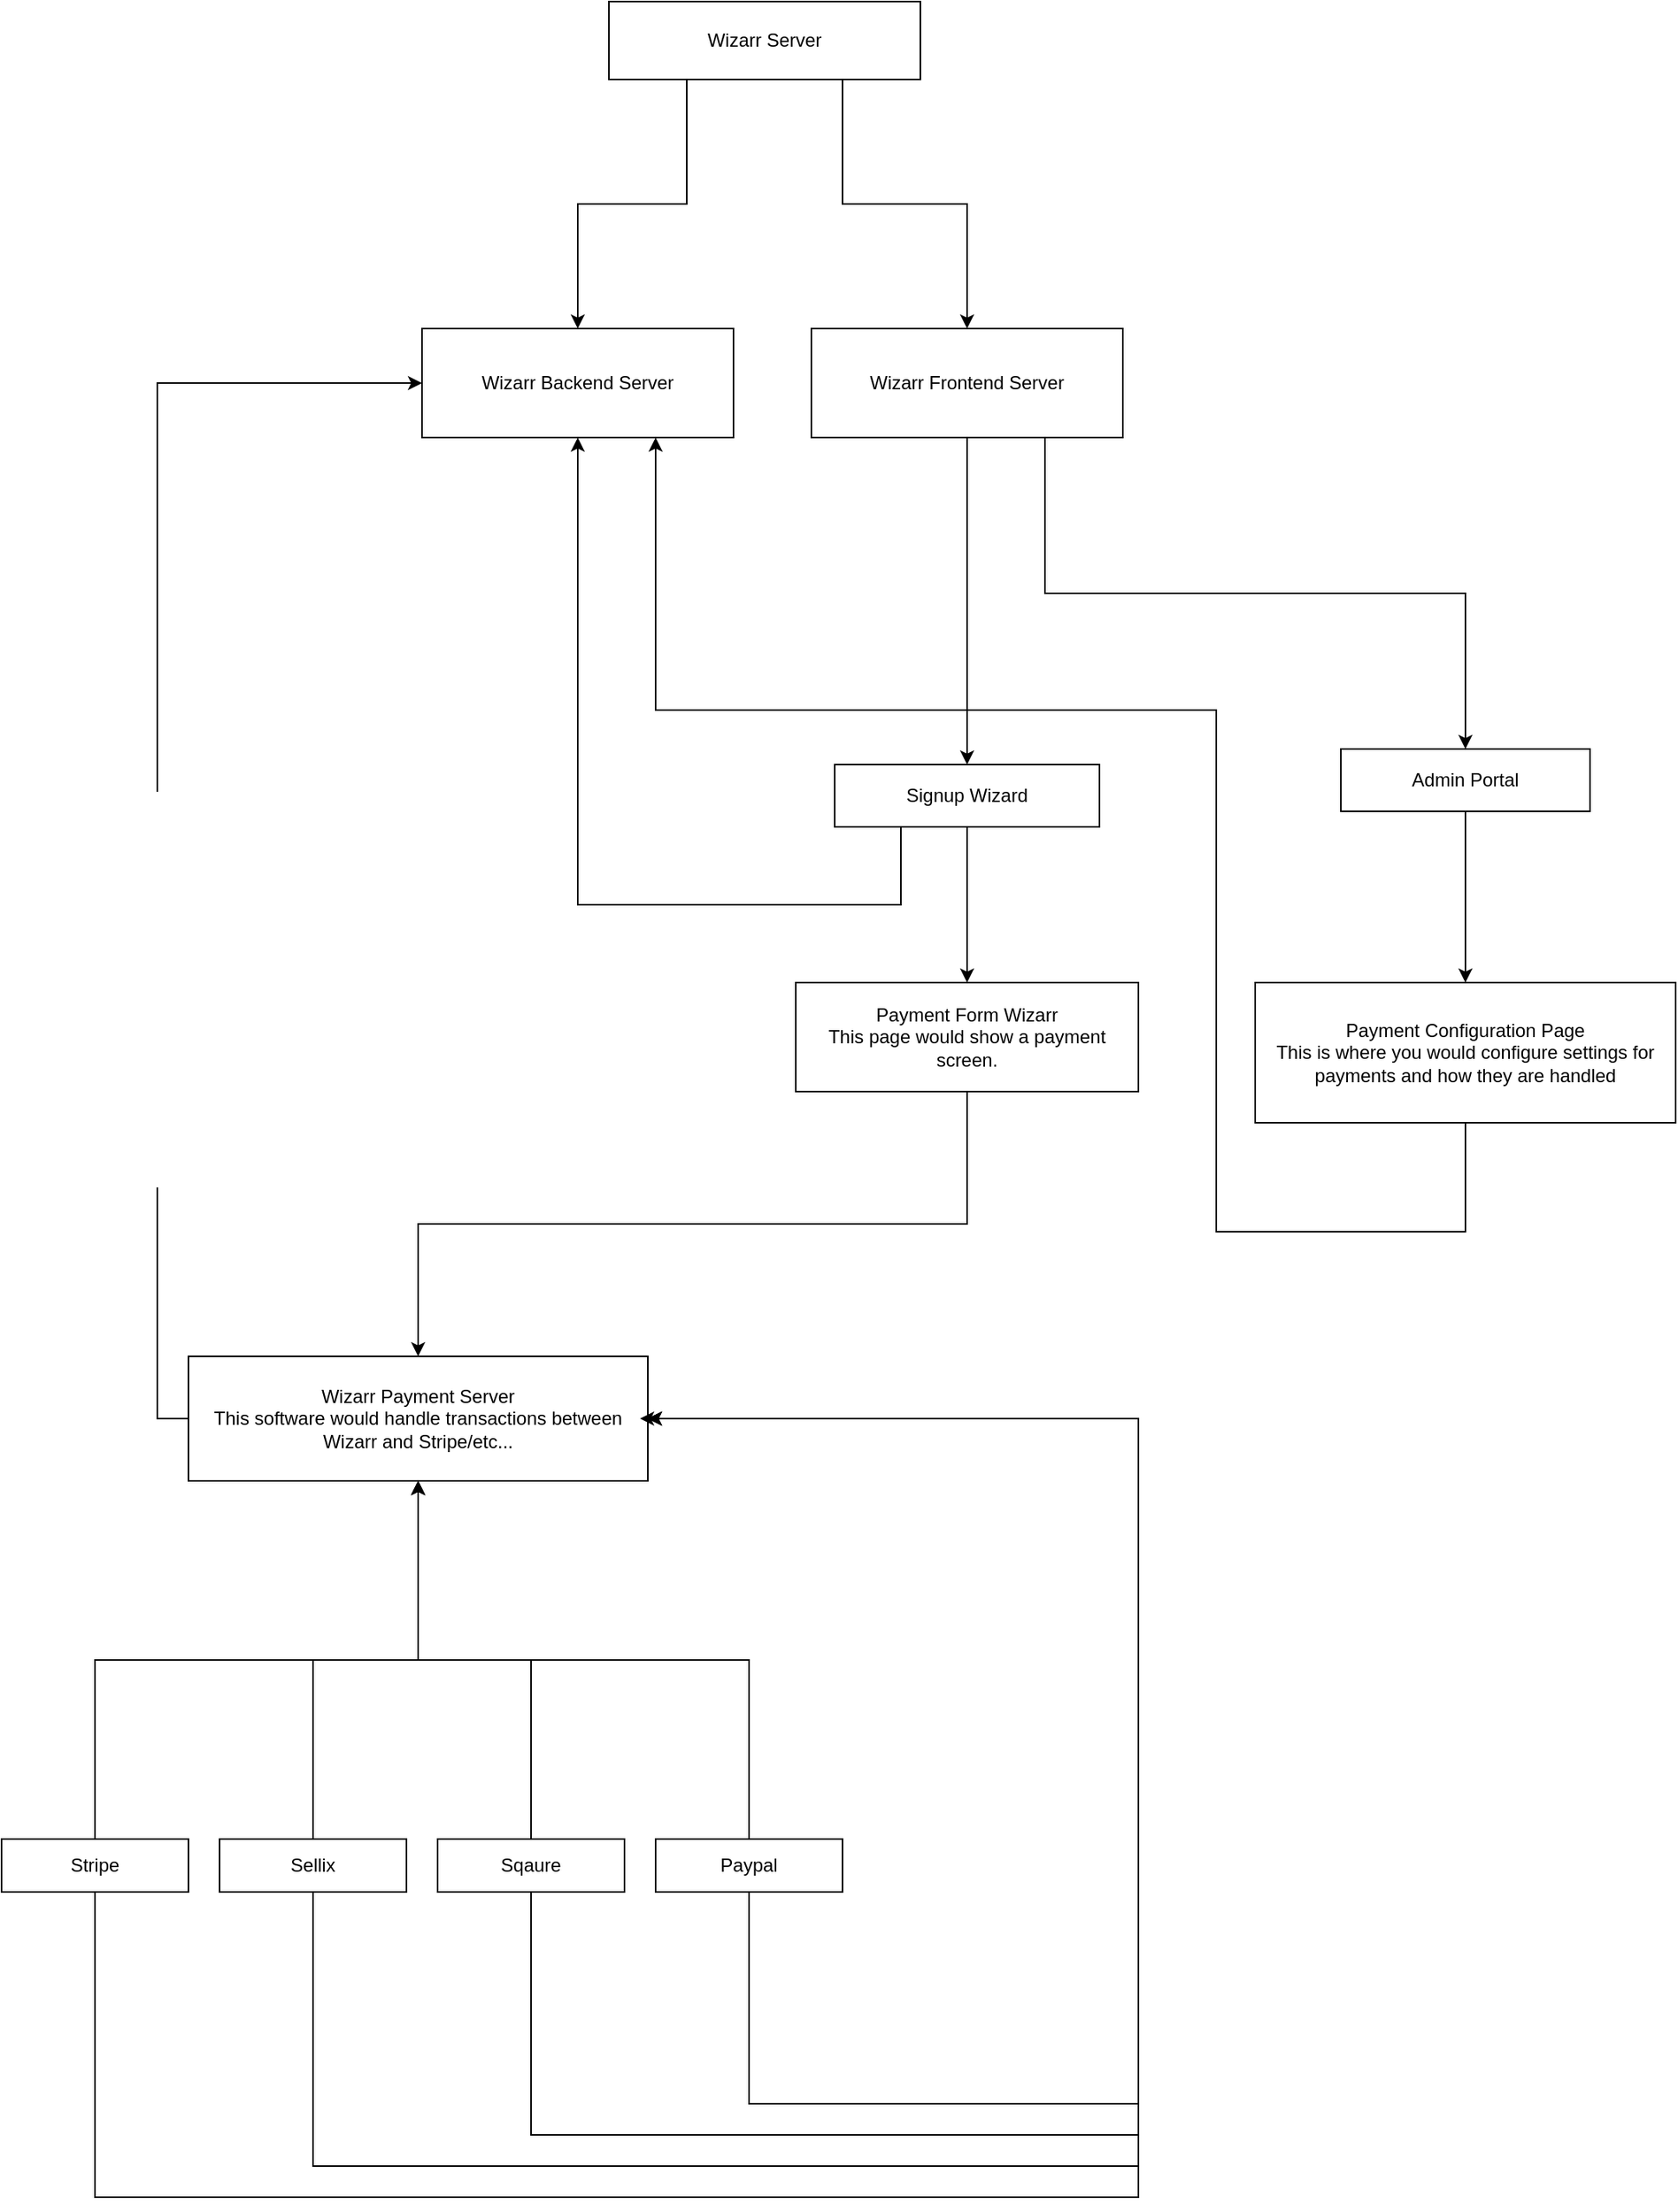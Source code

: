 <mxfile version="21.6.9" type="github">
  <diagram id="C5RBs43oDa-KdzZeNtuy" name="Page-1">
    <mxGraphModel dx="4018" dy="2900" grid="1" gridSize="10" guides="1" tooltips="1" connect="1" arrows="1" fold="1" page="1" pageScale="1" pageWidth="827" pageHeight="1169" math="0" shadow="0">
      <root>
        <mxCell id="WIyWlLk6GJQsqaUBKTNV-0" />
        <mxCell id="WIyWlLk6GJQsqaUBKTNV-1" parent="WIyWlLk6GJQsqaUBKTNV-0" />
        <mxCell id="pIVJt7jjB169_U8zp-Aa-2" style="edgeStyle=orthogonalEdgeStyle;rounded=0;orthogonalLoop=1;jettySize=auto;html=1;exitX=0.5;exitY=1;exitDx=0;exitDy=0;entryX=0.5;entryY=0;entryDx=0;entryDy=0;" edge="1" parent="WIyWlLk6GJQsqaUBKTNV-1" source="pIVJt7jjB169_U8zp-Aa-0" target="pIVJt7jjB169_U8zp-Aa-1">
          <mxGeometry relative="1" as="geometry" />
        </mxCell>
        <mxCell id="pIVJt7jjB169_U8zp-Aa-0" value="Payment Form Wizarr&lt;br&gt;This page would show a payment screen." style="rounded=0;whiteSpace=wrap;html=1;" vertex="1" parent="WIyWlLk6GJQsqaUBKTNV-1">
          <mxGeometry x="270" y="60" width="220" height="70" as="geometry" />
        </mxCell>
        <mxCell id="pIVJt7jjB169_U8zp-Aa-23" style="edgeStyle=orthogonalEdgeStyle;rounded=0;orthogonalLoop=1;jettySize=auto;html=1;exitX=0;exitY=0.5;exitDx=0;exitDy=0;entryX=0;entryY=0.5;entryDx=0;entryDy=0;" edge="1" parent="WIyWlLk6GJQsqaUBKTNV-1" source="pIVJt7jjB169_U8zp-Aa-1" target="pIVJt7jjB169_U8zp-Aa-22">
          <mxGeometry relative="1" as="geometry" />
        </mxCell>
        <mxCell id="pIVJt7jjB169_U8zp-Aa-1" value="Wizarr Payment Server&lt;br&gt;This software would handle transactions between Wizarr and Stripe/etc..." style="rounded=0;whiteSpace=wrap;html=1;" vertex="1" parent="WIyWlLk6GJQsqaUBKTNV-1">
          <mxGeometry x="-120" y="300" width="295" height="80" as="geometry" />
        </mxCell>
        <mxCell id="pIVJt7jjB169_U8zp-Aa-7" style="edgeStyle=orthogonalEdgeStyle;rounded=0;orthogonalLoop=1;jettySize=auto;html=1;exitX=0.5;exitY=0;exitDx=0;exitDy=0;entryX=0.5;entryY=1;entryDx=0;entryDy=0;" edge="1" parent="WIyWlLk6GJQsqaUBKTNV-1" source="pIVJt7jjB169_U8zp-Aa-3" target="pIVJt7jjB169_U8zp-Aa-1">
          <mxGeometry relative="1" as="geometry" />
        </mxCell>
        <mxCell id="pIVJt7jjB169_U8zp-Aa-29" style="edgeStyle=orthogonalEdgeStyle;rounded=0;orthogonalLoop=1;jettySize=auto;html=1;exitX=0.5;exitY=1;exitDx=0;exitDy=0;entryX=1;entryY=0.5;entryDx=0;entryDy=0;" edge="1" parent="WIyWlLk6GJQsqaUBKTNV-1" source="pIVJt7jjB169_U8zp-Aa-3" target="pIVJt7jjB169_U8zp-Aa-1">
          <mxGeometry relative="1" as="geometry">
            <Array as="points">
              <mxPoint x="-180" y="840" />
              <mxPoint x="490" y="840" />
              <mxPoint x="490" y="340" />
            </Array>
          </mxGeometry>
        </mxCell>
        <mxCell id="pIVJt7jjB169_U8zp-Aa-3" value="Stripe" style="rounded=0;whiteSpace=wrap;html=1;" vertex="1" parent="WIyWlLk6GJQsqaUBKTNV-1">
          <mxGeometry x="-240" y="610" width="120" height="34" as="geometry" />
        </mxCell>
        <mxCell id="pIVJt7jjB169_U8zp-Aa-8" style="edgeStyle=orthogonalEdgeStyle;rounded=0;orthogonalLoop=1;jettySize=auto;html=1;exitX=0.5;exitY=0;exitDx=0;exitDy=0;" edge="1" parent="WIyWlLk6GJQsqaUBKTNV-1" source="pIVJt7jjB169_U8zp-Aa-4" target="pIVJt7jjB169_U8zp-Aa-1">
          <mxGeometry relative="1" as="geometry" />
        </mxCell>
        <mxCell id="pIVJt7jjB169_U8zp-Aa-30" style="edgeStyle=orthogonalEdgeStyle;rounded=0;orthogonalLoop=1;jettySize=auto;html=1;exitX=0.5;exitY=1;exitDx=0;exitDy=0;" edge="1" parent="WIyWlLk6GJQsqaUBKTNV-1" source="pIVJt7jjB169_U8zp-Aa-4">
          <mxGeometry relative="1" as="geometry">
            <mxPoint x="170" y="340" as="targetPoint" />
            <Array as="points">
              <mxPoint x="-40" y="820" />
              <mxPoint x="490" y="820" />
              <mxPoint x="490" y="340" />
            </Array>
          </mxGeometry>
        </mxCell>
        <mxCell id="pIVJt7jjB169_U8zp-Aa-4" value="Sellix" style="rounded=0;whiteSpace=wrap;html=1;" vertex="1" parent="WIyWlLk6GJQsqaUBKTNV-1">
          <mxGeometry x="-100" y="610" width="120" height="34" as="geometry" />
        </mxCell>
        <mxCell id="pIVJt7jjB169_U8zp-Aa-9" style="edgeStyle=orthogonalEdgeStyle;rounded=0;orthogonalLoop=1;jettySize=auto;html=1;exitX=0.5;exitY=0;exitDx=0;exitDy=0;" edge="1" parent="WIyWlLk6GJQsqaUBKTNV-1" source="pIVJt7jjB169_U8zp-Aa-5" target="pIVJt7jjB169_U8zp-Aa-1">
          <mxGeometry relative="1" as="geometry" />
        </mxCell>
        <mxCell id="pIVJt7jjB169_U8zp-Aa-31" style="edgeStyle=orthogonalEdgeStyle;rounded=0;orthogonalLoop=1;jettySize=auto;html=1;exitX=0.5;exitY=1;exitDx=0;exitDy=0;entryX=1;entryY=0.5;entryDx=0;entryDy=0;" edge="1" parent="WIyWlLk6GJQsqaUBKTNV-1" source="pIVJt7jjB169_U8zp-Aa-5" target="pIVJt7jjB169_U8zp-Aa-1">
          <mxGeometry relative="1" as="geometry">
            <Array as="points">
              <mxPoint x="100" y="800" />
              <mxPoint x="490" y="800" />
              <mxPoint x="490" y="340" />
            </Array>
          </mxGeometry>
        </mxCell>
        <mxCell id="pIVJt7jjB169_U8zp-Aa-5" value="Sqaure" style="rounded=0;whiteSpace=wrap;html=1;" vertex="1" parent="WIyWlLk6GJQsqaUBKTNV-1">
          <mxGeometry x="40" y="610" width="120" height="34" as="geometry" />
        </mxCell>
        <mxCell id="pIVJt7jjB169_U8zp-Aa-10" style="edgeStyle=orthogonalEdgeStyle;rounded=0;orthogonalLoop=1;jettySize=auto;html=1;exitX=0.5;exitY=0;exitDx=0;exitDy=0;" edge="1" parent="WIyWlLk6GJQsqaUBKTNV-1" source="pIVJt7jjB169_U8zp-Aa-6" target="pIVJt7jjB169_U8zp-Aa-1">
          <mxGeometry relative="1" as="geometry" />
        </mxCell>
        <mxCell id="pIVJt7jjB169_U8zp-Aa-32" style="edgeStyle=orthogonalEdgeStyle;rounded=0;orthogonalLoop=1;jettySize=auto;html=1;exitX=0.5;exitY=1;exitDx=0;exitDy=0;entryX=1;entryY=0.5;entryDx=0;entryDy=0;" edge="1" parent="WIyWlLk6GJQsqaUBKTNV-1" source="pIVJt7jjB169_U8zp-Aa-6" target="pIVJt7jjB169_U8zp-Aa-1">
          <mxGeometry relative="1" as="geometry">
            <Array as="points">
              <mxPoint x="240" y="780" />
              <mxPoint x="490" y="780" />
              <mxPoint x="490" y="340" />
            </Array>
          </mxGeometry>
        </mxCell>
        <mxCell id="pIVJt7jjB169_U8zp-Aa-6" value="Paypal" style="rounded=0;whiteSpace=wrap;html=1;" vertex="1" parent="WIyWlLk6GJQsqaUBKTNV-1">
          <mxGeometry x="180" y="610" width="120" height="34" as="geometry" />
        </mxCell>
        <mxCell id="pIVJt7jjB169_U8zp-Aa-14" style="edgeStyle=orthogonalEdgeStyle;rounded=0;orthogonalLoop=1;jettySize=auto;html=1;exitX=0.5;exitY=1;exitDx=0;exitDy=0;" edge="1" parent="WIyWlLk6GJQsqaUBKTNV-1" source="pIVJt7jjB169_U8zp-Aa-11" target="pIVJt7jjB169_U8zp-Aa-0">
          <mxGeometry relative="1" as="geometry" />
        </mxCell>
        <mxCell id="pIVJt7jjB169_U8zp-Aa-28" style="edgeStyle=orthogonalEdgeStyle;rounded=0;orthogonalLoop=1;jettySize=auto;html=1;exitX=0.25;exitY=1;exitDx=0;exitDy=0;entryX=0.5;entryY=1;entryDx=0;entryDy=0;" edge="1" parent="WIyWlLk6GJQsqaUBKTNV-1" source="pIVJt7jjB169_U8zp-Aa-11" target="pIVJt7jjB169_U8zp-Aa-22">
          <mxGeometry relative="1" as="geometry">
            <Array as="points">
              <mxPoint x="337" y="10" />
              <mxPoint x="130" y="10" />
            </Array>
          </mxGeometry>
        </mxCell>
        <mxCell id="pIVJt7jjB169_U8zp-Aa-11" value="Signup Wizard" style="rounded=0;whiteSpace=wrap;html=1;" vertex="1" parent="WIyWlLk6GJQsqaUBKTNV-1">
          <mxGeometry x="295" y="-80" width="170" height="40" as="geometry" />
        </mxCell>
        <mxCell id="pIVJt7jjB169_U8zp-Aa-13" style="edgeStyle=orthogonalEdgeStyle;rounded=0;orthogonalLoop=1;jettySize=auto;html=1;exitX=0.5;exitY=1;exitDx=0;exitDy=0;" edge="1" parent="WIyWlLk6GJQsqaUBKTNV-1" source="pIVJt7jjB169_U8zp-Aa-12" target="pIVJt7jjB169_U8zp-Aa-11">
          <mxGeometry relative="1" as="geometry" />
        </mxCell>
        <mxCell id="pIVJt7jjB169_U8zp-Aa-19" style="edgeStyle=orthogonalEdgeStyle;rounded=0;orthogonalLoop=1;jettySize=auto;html=1;exitX=0.75;exitY=1;exitDx=0;exitDy=0;" edge="1" parent="WIyWlLk6GJQsqaUBKTNV-1" source="pIVJt7jjB169_U8zp-Aa-12" target="pIVJt7jjB169_U8zp-Aa-18">
          <mxGeometry relative="1" as="geometry" />
        </mxCell>
        <mxCell id="pIVJt7jjB169_U8zp-Aa-12" value="Wizarr Frontend Server" style="rounded=0;whiteSpace=wrap;html=1;" vertex="1" parent="WIyWlLk6GJQsqaUBKTNV-1">
          <mxGeometry x="280" y="-360" width="200" height="70" as="geometry" />
        </mxCell>
        <mxCell id="pIVJt7jjB169_U8zp-Aa-21" style="edgeStyle=orthogonalEdgeStyle;rounded=0;orthogonalLoop=1;jettySize=auto;html=1;exitX=0.5;exitY=1;exitDx=0;exitDy=0;entryX=0.5;entryY=0;entryDx=0;entryDy=0;" edge="1" parent="WIyWlLk6GJQsqaUBKTNV-1" source="pIVJt7jjB169_U8zp-Aa-18" target="pIVJt7jjB169_U8zp-Aa-20">
          <mxGeometry relative="1" as="geometry" />
        </mxCell>
        <mxCell id="pIVJt7jjB169_U8zp-Aa-18" value="Admin Portal" style="rounded=0;whiteSpace=wrap;html=1;" vertex="1" parent="WIyWlLk6GJQsqaUBKTNV-1">
          <mxGeometry x="620" y="-90" width="160" height="40" as="geometry" />
        </mxCell>
        <mxCell id="pIVJt7jjB169_U8zp-Aa-27" style="edgeStyle=orthogonalEdgeStyle;rounded=0;orthogonalLoop=1;jettySize=auto;html=1;entryX=0.75;entryY=1;entryDx=0;entryDy=0;exitX=0.5;exitY=1;exitDx=0;exitDy=0;" edge="1" parent="WIyWlLk6GJQsqaUBKTNV-1" source="pIVJt7jjB169_U8zp-Aa-20" target="pIVJt7jjB169_U8zp-Aa-22">
          <mxGeometry relative="1" as="geometry">
            <Array as="points">
              <mxPoint x="700" y="220" />
              <mxPoint x="540" y="220" />
              <mxPoint x="540" y="-115" />
              <mxPoint x="180" y="-115" />
            </Array>
          </mxGeometry>
        </mxCell>
        <mxCell id="pIVJt7jjB169_U8zp-Aa-20" value="Payment Configuration Page&lt;br&gt;This is where you would configure settings for payments and how they are handled" style="rounded=0;whiteSpace=wrap;html=1;" vertex="1" parent="WIyWlLk6GJQsqaUBKTNV-1">
          <mxGeometry x="565" y="60" width="270" height="90" as="geometry" />
        </mxCell>
        <mxCell id="pIVJt7jjB169_U8zp-Aa-22" value="Wizarr Backend Server" style="rounded=0;whiteSpace=wrap;html=1;" vertex="1" parent="WIyWlLk6GJQsqaUBKTNV-1">
          <mxGeometry x="30" y="-360" width="200" height="70" as="geometry" />
        </mxCell>
        <mxCell id="pIVJt7jjB169_U8zp-Aa-25" style="edgeStyle=orthogonalEdgeStyle;rounded=0;orthogonalLoop=1;jettySize=auto;html=1;exitX=0.25;exitY=1;exitDx=0;exitDy=0;entryX=0.5;entryY=0;entryDx=0;entryDy=0;" edge="1" parent="WIyWlLk6GJQsqaUBKTNV-1" source="pIVJt7jjB169_U8zp-Aa-24" target="pIVJt7jjB169_U8zp-Aa-22">
          <mxGeometry relative="1" as="geometry" />
        </mxCell>
        <mxCell id="pIVJt7jjB169_U8zp-Aa-26" style="edgeStyle=orthogonalEdgeStyle;rounded=0;orthogonalLoop=1;jettySize=auto;html=1;exitX=0.75;exitY=1;exitDx=0;exitDy=0;" edge="1" parent="WIyWlLk6GJQsqaUBKTNV-1" source="pIVJt7jjB169_U8zp-Aa-24" target="pIVJt7jjB169_U8zp-Aa-12">
          <mxGeometry relative="1" as="geometry" />
        </mxCell>
        <mxCell id="pIVJt7jjB169_U8zp-Aa-24" value="Wizarr Server" style="rounded=0;whiteSpace=wrap;html=1;" vertex="1" parent="WIyWlLk6GJQsqaUBKTNV-1">
          <mxGeometry x="150" y="-570" width="200" height="50" as="geometry" />
        </mxCell>
      </root>
    </mxGraphModel>
  </diagram>
</mxfile>
